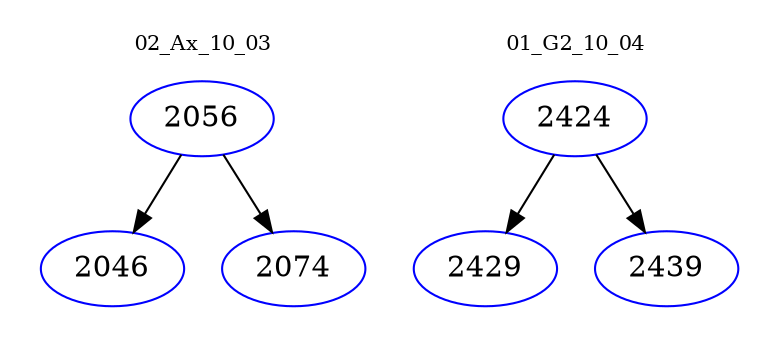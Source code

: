 digraph{
subgraph cluster_0 {
color = white
label = "02_Ax_10_03";
fontsize=10;
T0_2056 [label="2056", color="blue"]
T0_2056 -> T0_2046 [color="black"]
T0_2046 [label="2046", color="blue"]
T0_2056 -> T0_2074 [color="black"]
T0_2074 [label="2074", color="blue"]
}
subgraph cluster_1 {
color = white
label = "01_G2_10_04";
fontsize=10;
T1_2424 [label="2424", color="blue"]
T1_2424 -> T1_2429 [color="black"]
T1_2429 [label="2429", color="blue"]
T1_2424 -> T1_2439 [color="black"]
T1_2439 [label="2439", color="blue"]
}
}
